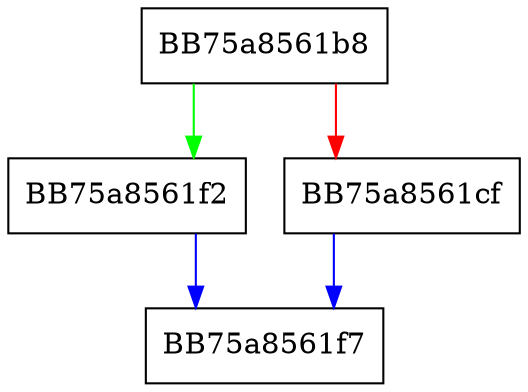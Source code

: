 digraph GetAttribute {
  node [shape="box"];
  graph [splines=ortho];
  BB75a8561b8 -> BB75a8561f2 [color="green"];
  BB75a8561b8 -> BB75a8561cf [color="red"];
  BB75a8561cf -> BB75a8561f7 [color="blue"];
  BB75a8561f2 -> BB75a8561f7 [color="blue"];
}